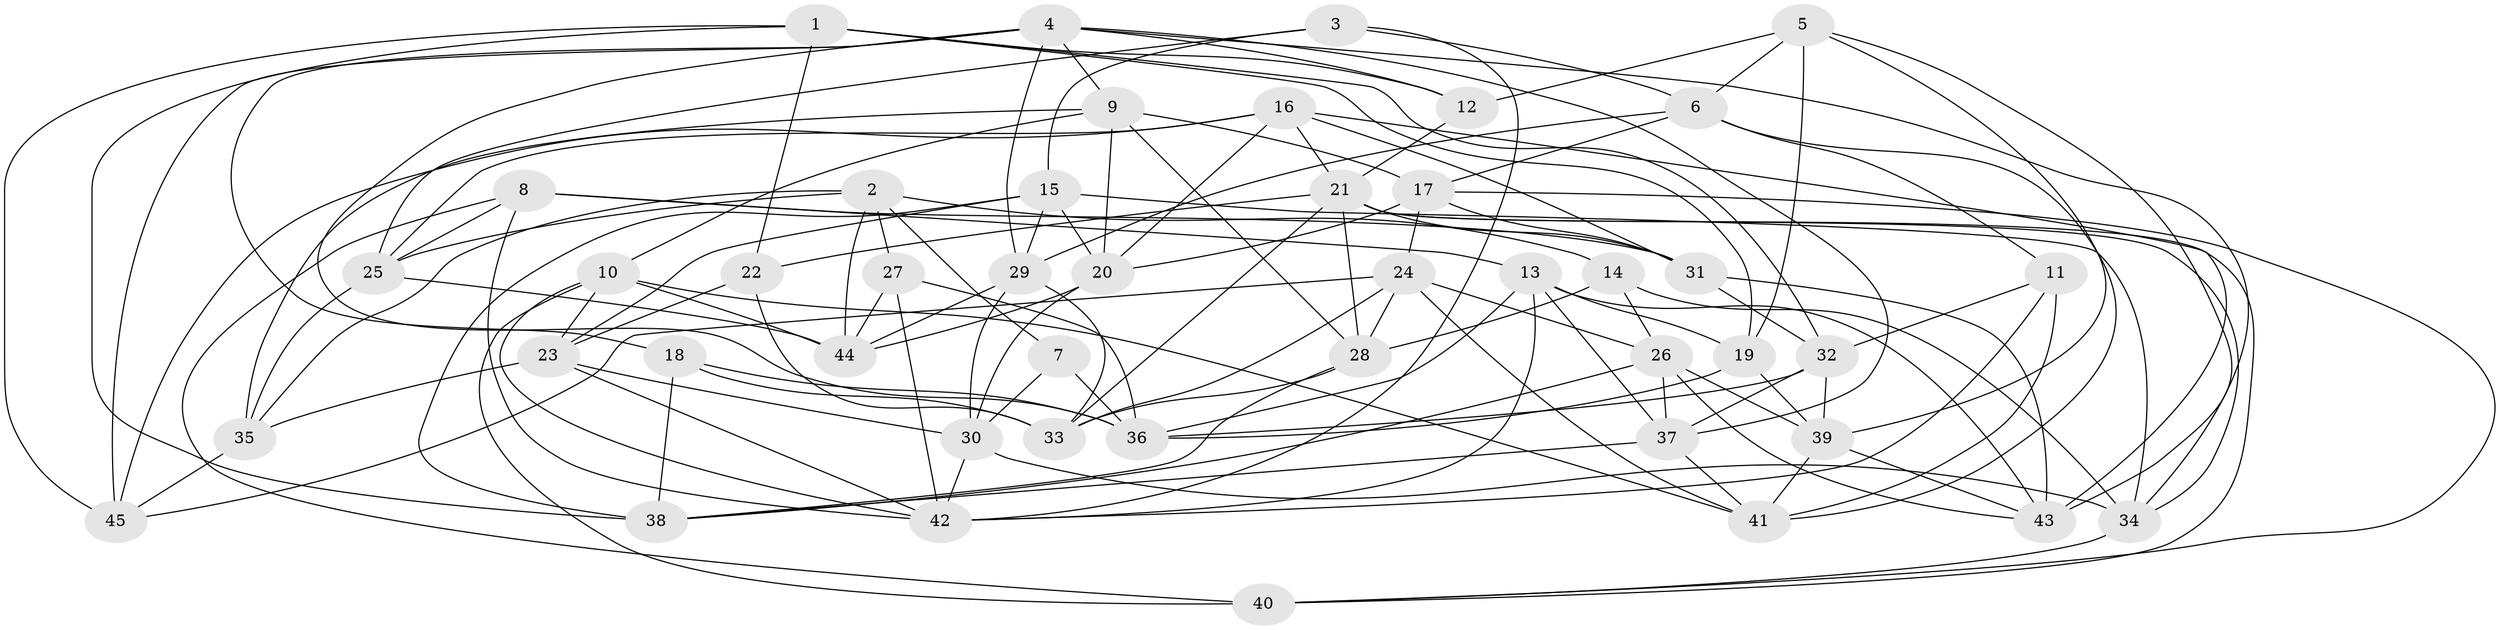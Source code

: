 // original degree distribution, {4: 1.0}
// Generated by graph-tools (version 1.1) at 2025/50/03/09/25 03:50:48]
// undirected, 45 vertices, 127 edges
graph export_dot {
graph [start="1"]
  node [color=gray90,style=filled];
  1;
  2;
  3;
  4;
  5;
  6;
  7;
  8;
  9;
  10;
  11;
  12;
  13;
  14;
  15;
  16;
  17;
  18;
  19;
  20;
  21;
  22;
  23;
  24;
  25;
  26;
  27;
  28;
  29;
  30;
  31;
  32;
  33;
  34;
  35;
  36;
  37;
  38;
  39;
  40;
  41;
  42;
  43;
  44;
  45;
  1 -- 12 [weight=1.0];
  1 -- 19 [weight=1.0];
  1 -- 22 [weight=1.0];
  1 -- 32 [weight=1.0];
  1 -- 38 [weight=1.0];
  1 -- 45 [weight=1.0];
  2 -- 7 [weight=1.0];
  2 -- 14 [weight=1.0];
  2 -- 25 [weight=1.0];
  2 -- 27 [weight=1.0];
  2 -- 35 [weight=1.0];
  2 -- 44 [weight=1.0];
  3 -- 6 [weight=1.0];
  3 -- 15 [weight=1.0];
  3 -- 25 [weight=1.0];
  3 -- 42 [weight=1.0];
  4 -- 9 [weight=1.0];
  4 -- 12 [weight=1.0];
  4 -- 18 [weight=1.0];
  4 -- 29 [weight=1.0];
  4 -- 34 [weight=1.0];
  4 -- 36 [weight=1.0];
  4 -- 37 [weight=1.0];
  4 -- 45 [weight=1.0];
  5 -- 6 [weight=1.0];
  5 -- 12 [weight=1.0];
  5 -- 19 [weight=2.0];
  5 -- 39 [weight=1.0];
  5 -- 43 [weight=1.0];
  6 -- 11 [weight=1.0];
  6 -- 17 [weight=1.0];
  6 -- 29 [weight=1.0];
  6 -- 41 [weight=1.0];
  7 -- 30 [weight=1.0];
  7 -- 36 [weight=2.0];
  8 -- 13 [weight=1.0];
  8 -- 25 [weight=1.0];
  8 -- 31 [weight=1.0];
  8 -- 40 [weight=2.0];
  8 -- 42 [weight=1.0];
  9 -- 10 [weight=1.0];
  9 -- 17 [weight=1.0];
  9 -- 20 [weight=1.0];
  9 -- 28 [weight=1.0];
  9 -- 35 [weight=1.0];
  10 -- 23 [weight=1.0];
  10 -- 40 [weight=1.0];
  10 -- 41 [weight=1.0];
  10 -- 42 [weight=1.0];
  10 -- 44 [weight=1.0];
  11 -- 32 [weight=1.0];
  11 -- 41 [weight=1.0];
  11 -- 42 [weight=1.0];
  12 -- 21 [weight=1.0];
  13 -- 19 [weight=1.0];
  13 -- 36 [weight=1.0];
  13 -- 37 [weight=1.0];
  13 -- 42 [weight=1.0];
  13 -- 43 [weight=1.0];
  14 -- 26 [weight=1.0];
  14 -- 28 [weight=1.0];
  14 -- 34 [weight=1.0];
  15 -- 20 [weight=1.0];
  15 -- 23 [weight=1.0];
  15 -- 29 [weight=1.0];
  15 -- 34 [weight=1.0];
  15 -- 38 [weight=1.0];
  16 -- 20 [weight=1.0];
  16 -- 21 [weight=1.0];
  16 -- 25 [weight=1.0];
  16 -- 31 [weight=1.0];
  16 -- 43 [weight=1.0];
  16 -- 45 [weight=1.0];
  17 -- 20 [weight=1.0];
  17 -- 24 [weight=1.0];
  17 -- 31 [weight=1.0];
  17 -- 40 [weight=1.0];
  18 -- 33 [weight=1.0];
  18 -- 36 [weight=1.0];
  18 -- 38 [weight=1.0];
  19 -- 36 [weight=1.0];
  19 -- 39 [weight=1.0];
  20 -- 30 [weight=1.0];
  20 -- 44 [weight=1.0];
  21 -- 22 [weight=1.0];
  21 -- 28 [weight=1.0];
  21 -- 31 [weight=1.0];
  21 -- 33 [weight=1.0];
  21 -- 34 [weight=1.0];
  21 -- 40 [weight=1.0];
  22 -- 23 [weight=1.0];
  22 -- 33 [weight=1.0];
  23 -- 30 [weight=1.0];
  23 -- 35 [weight=1.0];
  23 -- 42 [weight=1.0];
  24 -- 26 [weight=1.0];
  24 -- 28 [weight=1.0];
  24 -- 33 [weight=1.0];
  24 -- 41 [weight=1.0];
  24 -- 45 [weight=1.0];
  25 -- 35 [weight=1.0];
  25 -- 44 [weight=1.0];
  26 -- 37 [weight=1.0];
  26 -- 38 [weight=1.0];
  26 -- 39 [weight=1.0];
  26 -- 43 [weight=1.0];
  27 -- 36 [weight=1.0];
  27 -- 42 [weight=1.0];
  27 -- 44 [weight=1.0];
  28 -- 33 [weight=1.0];
  28 -- 38 [weight=1.0];
  29 -- 30 [weight=1.0];
  29 -- 33 [weight=1.0];
  29 -- 44 [weight=1.0];
  30 -- 34 [weight=1.0];
  30 -- 42 [weight=1.0];
  31 -- 32 [weight=1.0];
  31 -- 43 [weight=1.0];
  32 -- 36 [weight=1.0];
  32 -- 37 [weight=1.0];
  32 -- 39 [weight=1.0];
  34 -- 40 [weight=1.0];
  35 -- 45 [weight=2.0];
  37 -- 38 [weight=1.0];
  37 -- 41 [weight=1.0];
  39 -- 41 [weight=1.0];
  39 -- 43 [weight=1.0];
}
